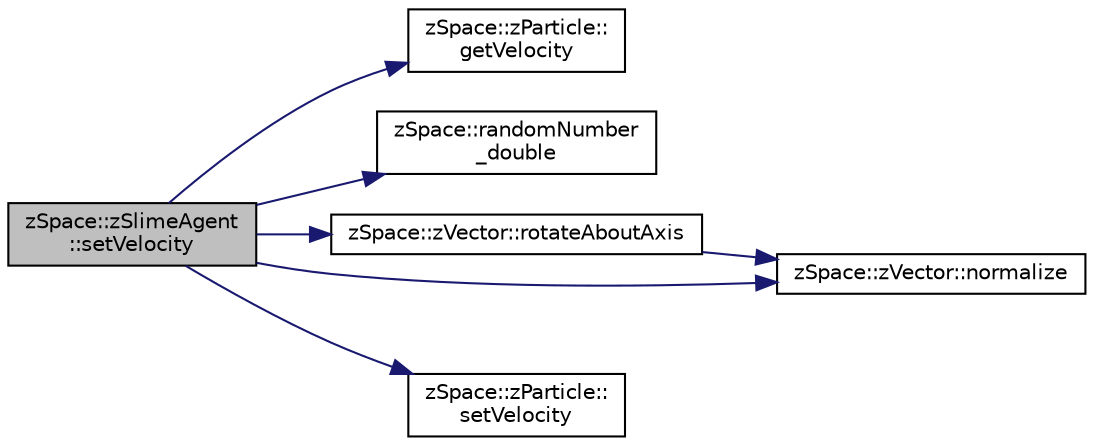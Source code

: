 digraph "zSpace::zSlimeAgent::setVelocity"
{
 // LATEX_PDF_SIZE
  edge [fontname="Helvetica",fontsize="10",labelfontname="Helvetica",labelfontsize="10"];
  node [fontname="Helvetica",fontsize="10",shape=record];
  rankdir="LR";
  Node23 [label="zSpace::zSlimeAgent\l::setVelocity",height=0.2,width=0.4,color="black", fillcolor="grey75", style="filled", fontcolor="black",tooltip="This method returns the direction for the agent based on input values of F, Fr and FL."];
  Node23 -> Node24 [color="midnightblue",fontsize="10",style="solid",fontname="Helvetica"];
  Node24 [label="zSpace::zParticle::\lgetVelocity",height=0.2,width=0.4,color="black", fillcolor="white", style="filled",URL="$classz_space_1_1z_particle.html#a9ee147fedf5b3cf658fd8bf53d913a3c",tooltip="This method retruns the velocity of the particle."];
  Node23 -> Node25 [color="midnightblue",fontsize="10",style="solid",fontname="Helvetica"];
  Node25 [label="zSpace::randomNumber\l_double",height=0.2,width=0.4,color="black", fillcolor="white", style="filled",URL="$group__z_core_utilities.html#gafed69f9d90ee69ee176cef1b45227b9f",tooltip="This method returns a random number in the input domain."];
  Node23 -> Node26 [color="midnightblue",fontsize="10",style="solid",fontname="Helvetica"];
  Node26 [label="zSpace::zVector::rotateAboutAxis",height=0.2,width=0.4,color="black", fillcolor="white", style="filled",URL="$classz_space_1_1z_vector.html#a7c7172b9c4f20a7ff7f24cbe092b63a6",tooltip="This method returns the rotated vector of the current vector about an input axis by the the input ang..."];
  Node26 -> Node27 [color="midnightblue",fontsize="10",style="solid",fontname="Helvetica"];
  Node27 [label="zSpace::zVector::normalize",height=0.2,width=0.4,color="black", fillcolor="white", style="filled",URL="$classz_space_1_1z_vector.html#a27d075d5055bb92ddfe63fae4010339b",tooltip="This method normalizes the vector to unit length."];
  Node23 -> Node27 [color="midnightblue",fontsize="10",style="solid",fontname="Helvetica"];
  Node23 -> Node28 [color="midnightblue",fontsize="10",style="solid",fontname="Helvetica"];
  Node28 [label="zSpace::zParticle::\lsetVelocity",height=0.2,width=0.4,color="black", fillcolor="white", style="filled",URL="$classz_space_1_1z_particle.html#a90ed10dbabacf06b3ff04dcd58f84efa",tooltip="This method sets the velocity of the particle."];
}
